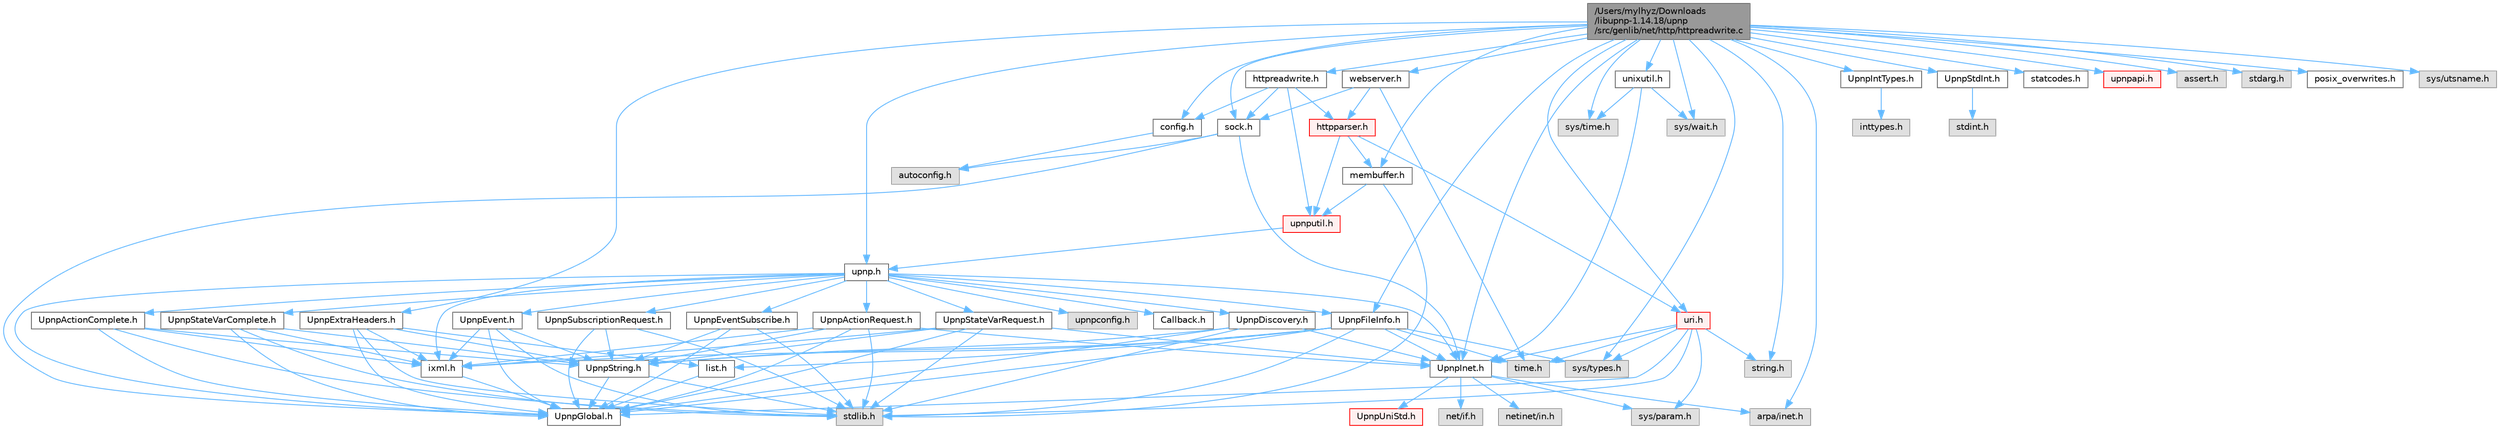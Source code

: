 digraph "/Users/mylhyz/Downloads/libupnp-1.14.18/upnp/src/genlib/net/http/httpreadwrite.c"
{
 // LATEX_PDF_SIZE
  bgcolor="transparent";
  edge [fontname=Helvetica,fontsize=10,labelfontname=Helvetica,labelfontsize=10];
  node [fontname=Helvetica,fontsize=10,shape=box,height=0.2,width=0.4];
  Node1 [id="Node000001",label="/Users/mylhyz/Downloads\l/libupnp-1.14.18/upnp\l/src/genlib/net/http/httpreadwrite.c",height=0.2,width=0.4,color="gray40", fillcolor="grey60", style="filled", fontcolor="black",tooltip=" "];
  Node1 -> Node2 [id="edge1_Node000001_Node000002",color="steelblue1",style="solid",tooltip=" "];
  Node2 [id="Node000002",label="config.h",height=0.2,width=0.4,color="grey40", fillcolor="white", style="filled",URL="$config_8h_source.html",tooltip=" "];
  Node2 -> Node3 [id="edge2_Node000002_Node000003",color="steelblue1",style="solid",tooltip=" "];
  Node3 [id="Node000003",label="autoconfig.h",height=0.2,width=0.4,color="grey60", fillcolor="#E0E0E0", style="filled",tooltip=" "];
  Node1 -> Node4 [id="edge3_Node000001_Node000004",color="steelblue1",style="solid",tooltip=" "];
  Node4 [id="Node000004",label="httpreadwrite.h",height=0.2,width=0.4,color="grey40", fillcolor="white", style="filled",URL="$httpreadwrite_8h_source.html",tooltip=" "];
  Node4 -> Node2 [id="edge4_Node000004_Node000002",color="steelblue1",style="solid",tooltip=" "];
  Node4 -> Node5 [id="edge5_Node000004_Node000005",color="steelblue1",style="solid",tooltip=" "];
  Node5 [id="Node000005",label="httpparser.h",height=0.2,width=0.4,color="red", fillcolor="#FFF0F0", style="filled",URL="$httpparser_8h.html",tooltip=" "];
  Node5 -> Node15 [id="edge6_Node000005_Node000015",color="steelblue1",style="solid",tooltip=" "];
  Node15 [id="Node000015",label="membuffer.h",height=0.2,width=0.4,color="grey40", fillcolor="white", style="filled",URL="$membuffer_8h.html",tooltip=" "];
  Node15 -> Node16 [id="edge7_Node000015_Node000016",color="steelblue1",style="solid",tooltip=" "];
  Node16 [id="Node000016",label="upnputil.h",height=0.2,width=0.4,color="red", fillcolor="#FFF0F0", style="filled",URL="$upnputil_8h.html",tooltip=" "];
  Node16 -> Node17 [id="edge8_Node000016_Node000017",color="steelblue1",style="solid",tooltip=" "];
  Node17 [id="Node000017",label="upnp.h",height=0.2,width=0.4,color="grey40", fillcolor="white", style="filled",URL="$upnp_8h.html",tooltip=" "];
  Node17 -> Node10 [id="edge9_Node000017_Node000010",color="steelblue1",style="solid",tooltip=" "];
  Node10 [id="Node000010",label="UpnpGlobal.h",height=0.2,width=0.4,color="grey40", fillcolor="white", style="filled",URL="$UpnpGlobal_8h.html",tooltip="Defines constants that for some reason are not defined on some systems."];
  Node17 -> Node18 [id="edge10_Node000017_Node000018",color="steelblue1",style="solid",tooltip=" "];
  Node18 [id="Node000018",label="UpnpInet.h",height=0.2,width=0.4,color="grey40", fillcolor="white", style="filled",URL="$UpnpInet_8h.html",tooltip="Provides a platform independent way to include TCP/IP types and functions."];
  Node18 -> Node11 [id="edge11_Node000018_Node000011",color="steelblue1",style="solid",tooltip=" "];
  Node11 [id="Node000011",label="UpnpUniStd.h",height=0.2,width=0.4,color="red", fillcolor="#FFF0F0", style="filled",URL="$UpnpUniStd_8h_source.html",tooltip=" "];
  Node18 -> Node9 [id="edge12_Node000018_Node000009",color="steelblue1",style="solid",tooltip=" "];
  Node9 [id="Node000009",label="sys/param.h",height=0.2,width=0.4,color="grey60", fillcolor="#E0E0E0", style="filled",tooltip=" "];
  Node18 -> Node19 [id="edge13_Node000018_Node000019",color="steelblue1",style="solid",tooltip=" "];
  Node19 [id="Node000019",label="arpa/inet.h",height=0.2,width=0.4,color="grey60", fillcolor="#E0E0E0", style="filled",tooltip=" "];
  Node18 -> Node20 [id="edge14_Node000018_Node000020",color="steelblue1",style="solid",tooltip=" "];
  Node20 [id="Node000020",label="net/if.h",height=0.2,width=0.4,color="grey60", fillcolor="#E0E0E0", style="filled",tooltip=" "];
  Node18 -> Node21 [id="edge15_Node000018_Node000021",color="steelblue1",style="solid",tooltip=" "];
  Node21 [id="Node000021",label="netinet/in.h",height=0.2,width=0.4,color="grey60", fillcolor="#E0E0E0", style="filled",tooltip=" "];
  Node17 -> Node22 [id="edge16_Node000017_Node000022",color="steelblue1",style="solid",tooltip=" "];
  Node22 [id="Node000022",label="ixml.h",height=0.2,width=0.4,color="grey40", fillcolor="white", style="filled",URL="$ixml_8h.html",tooltip=" "];
  Node22 -> Node10 [id="edge17_Node000022_Node000010",color="steelblue1",style="solid",tooltip=" "];
  Node17 -> Node23 [id="edge18_Node000017_Node000023",color="steelblue1",style="solid",tooltip=" "];
  Node23 [id="Node000023",label="upnpconfig.h",height=0.2,width=0.4,color="grey60", fillcolor="#E0E0E0", style="filled",tooltip=" "];
  Node17 -> Node24 [id="edge19_Node000017_Node000024",color="steelblue1",style="solid",tooltip=" "];
  Node24 [id="Node000024",label="UpnpActionComplete.h",height=0.2,width=0.4,color="grey40", fillcolor="white", style="filled",URL="$UpnpActionComplete_8h.html",tooltip="Header file for UpnpActionComplete methods."];
  Node24 -> Node25 [id="edge20_Node000024_Node000025",color="steelblue1",style="solid",tooltip=" "];
  Node25 [id="Node000025",label="stdlib.h",height=0.2,width=0.4,color="grey60", fillcolor="#E0E0E0", style="filled",tooltip=" "];
  Node24 -> Node10 [id="edge21_Node000024_Node000010",color="steelblue1",style="solid",tooltip=" "];
  Node24 -> Node26 [id="edge22_Node000024_Node000026",color="steelblue1",style="solid",tooltip=" "];
  Node26 [id="Node000026",label="UpnpString.h",height=0.2,width=0.4,color="grey40", fillcolor="white", style="filled",URL="$UpnpString_8h.html",tooltip="UpnpString object declaration."];
  Node26 -> Node10 [id="edge23_Node000026_Node000010",color="steelblue1",style="solid",tooltip=" "];
  Node26 -> Node25 [id="edge24_Node000026_Node000025",color="steelblue1",style="solid",tooltip=" "];
  Node24 -> Node22 [id="edge25_Node000024_Node000022",color="steelblue1",style="solid",tooltip=" "];
  Node17 -> Node27 [id="edge26_Node000017_Node000027",color="steelblue1",style="solid",tooltip=" "];
  Node27 [id="Node000027",label="UpnpActionRequest.h",height=0.2,width=0.4,color="grey40", fillcolor="white", style="filled",URL="$UpnpActionRequest_8h.html",tooltip="Header file for UpnpActionRequest methods."];
  Node27 -> Node25 [id="edge27_Node000027_Node000025",color="steelblue1",style="solid",tooltip=" "];
  Node27 -> Node10 [id="edge28_Node000027_Node000010",color="steelblue1",style="solid",tooltip=" "];
  Node27 -> Node18 [id="edge29_Node000027_Node000018",color="steelblue1",style="solid",tooltip=" "];
  Node27 -> Node26 [id="edge30_Node000027_Node000026",color="steelblue1",style="solid",tooltip=" "];
  Node27 -> Node22 [id="edge31_Node000027_Node000022",color="steelblue1",style="solid",tooltip=" "];
  Node17 -> Node28 [id="edge32_Node000017_Node000028",color="steelblue1",style="solid",tooltip=" "];
  Node28 [id="Node000028",label="UpnpDiscovery.h",height=0.2,width=0.4,color="grey40", fillcolor="white", style="filled",URL="$UpnpDiscovery_8h.html",tooltip="Header file for UpnpDiscovery methods."];
  Node28 -> Node25 [id="edge33_Node000028_Node000025",color="steelblue1",style="solid",tooltip=" "];
  Node28 -> Node10 [id="edge34_Node000028_Node000010",color="steelblue1",style="solid",tooltip=" "];
  Node28 -> Node18 [id="edge35_Node000028_Node000018",color="steelblue1",style="solid",tooltip=" "];
  Node28 -> Node26 [id="edge36_Node000028_Node000026",color="steelblue1",style="solid",tooltip=" "];
  Node17 -> Node29 [id="edge37_Node000017_Node000029",color="steelblue1",style="solid",tooltip=" "];
  Node29 [id="Node000029",label="UpnpEvent.h",height=0.2,width=0.4,color="grey40", fillcolor="white", style="filled",URL="$UpnpEvent_8h.html",tooltip="Header file for UpnpEvent methods."];
  Node29 -> Node25 [id="edge38_Node000029_Node000025",color="steelblue1",style="solid",tooltip=" "];
  Node29 -> Node10 [id="edge39_Node000029_Node000010",color="steelblue1",style="solid",tooltip=" "];
  Node29 -> Node26 [id="edge40_Node000029_Node000026",color="steelblue1",style="solid",tooltip=" "];
  Node29 -> Node22 [id="edge41_Node000029_Node000022",color="steelblue1",style="solid",tooltip=" "];
  Node17 -> Node30 [id="edge42_Node000017_Node000030",color="steelblue1",style="solid",tooltip=" "];
  Node30 [id="Node000030",label="UpnpEventSubscribe.h",height=0.2,width=0.4,color="grey40", fillcolor="white", style="filled",URL="$UpnpEventSubscribe_8h.html",tooltip="Header file for UpnpEventSubscribe methods."];
  Node30 -> Node25 [id="edge43_Node000030_Node000025",color="steelblue1",style="solid",tooltip=" "];
  Node30 -> Node10 [id="edge44_Node000030_Node000010",color="steelblue1",style="solid",tooltip=" "];
  Node30 -> Node26 [id="edge45_Node000030_Node000026",color="steelblue1",style="solid",tooltip=" "];
  Node17 -> Node31 [id="edge46_Node000017_Node000031",color="steelblue1",style="solid",tooltip=" "];
  Node31 [id="Node000031",label="UpnpFileInfo.h",height=0.2,width=0.4,color="grey40", fillcolor="white", style="filled",URL="$UpnpFileInfo_8h.html",tooltip="Header file for UpnpFileInfo methods."];
  Node31 -> Node25 [id="edge47_Node000031_Node000025",color="steelblue1",style="solid",tooltip=" "];
  Node31 -> Node10 [id="edge48_Node000031_Node000010",color="steelblue1",style="solid",tooltip=" "];
  Node31 -> Node18 [id="edge49_Node000031_Node000018",color="steelblue1",style="solid",tooltip=" "];
  Node31 -> Node26 [id="edge50_Node000031_Node000026",color="steelblue1",style="solid",tooltip=" "];
  Node31 -> Node22 [id="edge51_Node000031_Node000022",color="steelblue1",style="solid",tooltip=" "];
  Node31 -> Node32 [id="edge52_Node000031_Node000032",color="steelblue1",style="solid",tooltip=" "];
  Node32 [id="Node000032",label="list.h",height=0.2,width=0.4,color="grey40", fillcolor="white", style="filled",URL="$list_8h_source.html",tooltip=" "];
  Node32 -> Node10 [id="edge53_Node000032_Node000010",color="steelblue1",style="solid",tooltip=" "];
  Node31 -> Node33 [id="edge54_Node000031_Node000033",color="steelblue1",style="solid",tooltip=" "];
  Node33 [id="Node000033",label="sys/types.h",height=0.2,width=0.4,color="grey60", fillcolor="#E0E0E0", style="filled",tooltip=" "];
  Node31 -> Node34 [id="edge55_Node000031_Node000034",color="steelblue1",style="solid",tooltip=" "];
  Node34 [id="Node000034",label="time.h",height=0.2,width=0.4,color="grey60", fillcolor="#E0E0E0", style="filled",tooltip=" "];
  Node17 -> Node35 [id="edge56_Node000017_Node000035",color="steelblue1",style="solid",tooltip=" "];
  Node35 [id="Node000035",label="UpnpStateVarComplete.h",height=0.2,width=0.4,color="grey40", fillcolor="white", style="filled",URL="$UpnpStateVarComplete_8h.html",tooltip="Header file for UpnpStateVarComplete methods."];
  Node35 -> Node25 [id="edge57_Node000035_Node000025",color="steelblue1",style="solid",tooltip=" "];
  Node35 -> Node10 [id="edge58_Node000035_Node000010",color="steelblue1",style="solid",tooltip=" "];
  Node35 -> Node26 [id="edge59_Node000035_Node000026",color="steelblue1",style="solid",tooltip=" "];
  Node35 -> Node22 [id="edge60_Node000035_Node000022",color="steelblue1",style="solid",tooltip=" "];
  Node17 -> Node36 [id="edge61_Node000017_Node000036",color="steelblue1",style="solid",tooltip=" "];
  Node36 [id="Node000036",label="UpnpStateVarRequest.h",height=0.2,width=0.4,color="grey40", fillcolor="white", style="filled",URL="$UpnpStateVarRequest_8h.html",tooltip="Header file for UpnpStateVarRequest methods."];
  Node36 -> Node25 [id="edge62_Node000036_Node000025",color="steelblue1",style="solid",tooltip=" "];
  Node36 -> Node10 [id="edge63_Node000036_Node000010",color="steelblue1",style="solid",tooltip=" "];
  Node36 -> Node18 [id="edge64_Node000036_Node000018",color="steelblue1",style="solid",tooltip=" "];
  Node36 -> Node26 [id="edge65_Node000036_Node000026",color="steelblue1",style="solid",tooltip=" "];
  Node36 -> Node22 [id="edge66_Node000036_Node000022",color="steelblue1",style="solid",tooltip=" "];
  Node17 -> Node37 [id="edge67_Node000017_Node000037",color="steelblue1",style="solid",tooltip=" "];
  Node37 [id="Node000037",label="UpnpSubscriptionRequest.h",height=0.2,width=0.4,color="grey40", fillcolor="white", style="filled",URL="$UpnpSubscriptionRequest_8h.html",tooltip="Header file for UpnpSubscriptionRequest methods."];
  Node37 -> Node25 [id="edge68_Node000037_Node000025",color="steelblue1",style="solid",tooltip=" "];
  Node37 -> Node10 [id="edge69_Node000037_Node000010",color="steelblue1",style="solid",tooltip=" "];
  Node37 -> Node26 [id="edge70_Node000037_Node000026",color="steelblue1",style="solid",tooltip=" "];
  Node17 -> Node38 [id="edge71_Node000017_Node000038",color="steelblue1",style="solid",tooltip=" "];
  Node38 [id="Node000038",label="Callback.h",height=0.2,width=0.4,color="grey40", fillcolor="white", style="filled",URL="$Callback_8h.html",tooltip=" "];
  Node15 -> Node25 [id="edge72_Node000015_Node000025",color="steelblue1",style="solid",tooltip=" "];
  Node5 -> Node16 [id="edge73_Node000005_Node000016",color="steelblue1",style="solid",tooltip=" "];
  Node5 -> Node39 [id="edge74_Node000005_Node000039",color="steelblue1",style="solid",tooltip=" "];
  Node39 [id="Node000039",label="uri.h",height=0.2,width=0.4,color="red", fillcolor="#FFF0F0", style="filled",URL="$uri_8h.html",tooltip=" "];
  Node39 -> Node9 [id="edge75_Node000039_Node000009",color="steelblue1",style="solid",tooltip=" "];
  Node39 -> Node10 [id="edge76_Node000039_Node000010",color="steelblue1",style="solid",tooltip=" "];
  Node39 -> Node18 [id="edge77_Node000039_Node000018",color="steelblue1",style="solid",tooltip=" "];
  Node39 -> Node25 [id="edge78_Node000039_Node000025",color="steelblue1",style="solid",tooltip=" "];
  Node39 -> Node42 [id="edge79_Node000039_Node000042",color="steelblue1",style="solid",tooltip=" "];
  Node42 [id="Node000042",label="string.h",height=0.2,width=0.4,color="grey60", fillcolor="#E0E0E0", style="filled",tooltip=" "];
  Node39 -> Node33 [id="edge80_Node000039_Node000033",color="steelblue1",style="solid",tooltip=" "];
  Node39 -> Node34 [id="edge81_Node000039_Node000034",color="steelblue1",style="solid",tooltip=" "];
  Node4 -> Node44 [id="edge82_Node000004_Node000044",color="steelblue1",style="solid",tooltip=" "];
  Node44 [id="Node000044",label="sock.h",height=0.2,width=0.4,color="grey40", fillcolor="white", style="filled",URL="$sock_8h.html",tooltip=" "];
  Node44 -> Node10 [id="edge83_Node000044_Node000010",color="steelblue1",style="solid",tooltip=" "];
  Node44 -> Node18 [id="edge84_Node000044_Node000018",color="steelblue1",style="solid",tooltip=" "];
  Node44 -> Node3 [id="edge85_Node000044_Node000003",color="steelblue1",style="solid",tooltip=" "];
  Node4 -> Node16 [id="edge86_Node000004_Node000016",color="steelblue1",style="solid",tooltip=" "];
  Node1 -> Node45 [id="edge87_Node000001_Node000045",color="steelblue1",style="solid",tooltip=" "];
  Node45 [id="Node000045",label="UpnpExtraHeaders.h",height=0.2,width=0.4,color="grey40", fillcolor="white", style="filled",URL="$UpnpExtraHeaders_8h.html",tooltip="Header file for UpnpExtraHeaders methods."];
  Node45 -> Node25 [id="edge88_Node000045_Node000025",color="steelblue1",style="solid",tooltip=" "];
  Node45 -> Node10 [id="edge89_Node000045_Node000010",color="steelblue1",style="solid",tooltip=" "];
  Node45 -> Node26 [id="edge90_Node000045_Node000026",color="steelblue1",style="solid",tooltip=" "];
  Node45 -> Node22 [id="edge91_Node000045_Node000022",color="steelblue1",style="solid",tooltip=" "];
  Node45 -> Node32 [id="edge92_Node000045_Node000032",color="steelblue1",style="solid",tooltip=" "];
  Node1 -> Node31 [id="edge93_Node000001_Node000031",color="steelblue1",style="solid",tooltip=" "];
  Node1 -> Node18 [id="edge94_Node000001_Node000018",color="steelblue1",style="solid",tooltip=" "];
  Node1 -> Node46 [id="edge95_Node000001_Node000046",color="steelblue1",style="solid",tooltip=" "];
  Node46 [id="Node000046",label="UpnpIntTypes.h",height=0.2,width=0.4,color="grey40", fillcolor="white", style="filled",URL="$UpnpIntTypes_8h_source.html",tooltip=" "];
  Node46 -> Node47 [id="edge96_Node000046_Node000047",color="steelblue1",style="solid",tooltip=" "];
  Node47 [id="Node000047",label="inttypes.h",height=0.2,width=0.4,color="grey60", fillcolor="#E0E0E0", style="filled",tooltip=" "];
  Node1 -> Node48 [id="edge97_Node000001_Node000048",color="steelblue1",style="solid",tooltip=" "];
  Node48 [id="Node000048",label="UpnpStdInt.h",height=0.2,width=0.4,color="grey40", fillcolor="white", style="filled",URL="$UpnpStdInt_8h_source.html",tooltip=" "];
  Node48 -> Node49 [id="edge98_Node000048_Node000049",color="steelblue1",style="solid",tooltip=" "];
  Node49 [id="Node000049",label="stdint.h",height=0.2,width=0.4,color="grey60", fillcolor="#E0E0E0", style="filled",tooltip=" "];
  Node1 -> Node15 [id="edge99_Node000001_Node000015",color="steelblue1",style="solid",tooltip=" "];
  Node1 -> Node44 [id="edge100_Node000001_Node000044",color="steelblue1",style="solid",tooltip=" "];
  Node1 -> Node50 [id="edge101_Node000001_Node000050",color="steelblue1",style="solid",tooltip=" "];
  Node50 [id="Node000050",label="statcodes.h",height=0.2,width=0.4,color="grey40", fillcolor="white", style="filled",URL="$statcodes_8h_source.html",tooltip=" "];
  Node1 -> Node51 [id="edge102_Node000001_Node000051",color="steelblue1",style="solid",tooltip=" "];
  Node51 [id="Node000051",label="unixutil.h",height=0.2,width=0.4,color="grey40", fillcolor="white", style="filled",URL="$unixutil_8h_source.html",tooltip=" "];
  Node51 -> Node18 [id="edge103_Node000051_Node000018",color="steelblue1",style="solid",tooltip=" "];
  Node51 -> Node52 [id="edge104_Node000051_Node000052",color="steelblue1",style="solid",tooltip=" "];
  Node52 [id="Node000052",label="sys/time.h",height=0.2,width=0.4,color="grey60", fillcolor="#E0E0E0", style="filled",tooltip=" "];
  Node51 -> Node53 [id="edge105_Node000051_Node000053",color="steelblue1",style="solid",tooltip=" "];
  Node53 [id="Node000053",label="sys/wait.h",height=0.2,width=0.4,color="grey60", fillcolor="#E0E0E0", style="filled",tooltip=" "];
  Node1 -> Node17 [id="edge106_Node000001_Node000017",color="steelblue1",style="solid",tooltip=" "];
  Node1 -> Node54 [id="edge107_Node000001_Node000054",color="steelblue1",style="solid",tooltip=" "];
  Node54 [id="Node000054",label="upnpapi.h",height=0.2,width=0.4,color="red", fillcolor="#FFF0F0", style="filled",URL="$upnpapi_8h.html",tooltip=" "];
  Node1 -> Node39 [id="edge108_Node000001_Node000039",color="steelblue1",style="solid",tooltip=" "];
  Node1 -> Node63 [id="edge109_Node000001_Node000063",color="steelblue1",style="solid",tooltip=" "];
  Node63 [id="Node000063",label="webserver.h",height=0.2,width=0.4,color="grey40", fillcolor="white", style="filled",URL="$webserver_8h_source.html",tooltip=" "];
  Node63 -> Node5 [id="edge110_Node000063_Node000005",color="steelblue1",style="solid",tooltip=" "];
  Node63 -> Node44 [id="edge111_Node000063_Node000044",color="steelblue1",style="solid",tooltip=" "];
  Node63 -> Node34 [id="edge112_Node000063_Node000034",color="steelblue1",style="solid",tooltip=" "];
  Node1 -> Node64 [id="edge113_Node000001_Node000064",color="steelblue1",style="solid",tooltip=" "];
  Node64 [id="Node000064",label="assert.h",height=0.2,width=0.4,color="grey60", fillcolor="#E0E0E0", style="filled",tooltip=" "];
  Node1 -> Node65 [id="edge114_Node000001_Node000065",color="steelblue1",style="solid",tooltip=" "];
  Node65 [id="Node000065",label="stdarg.h",height=0.2,width=0.4,color="grey60", fillcolor="#E0E0E0", style="filled",tooltip=" "];
  Node1 -> Node42 [id="edge115_Node000001_Node000042",color="steelblue1",style="solid",tooltip=" "];
  Node1 -> Node66 [id="edge116_Node000001_Node000066",color="steelblue1",style="solid",tooltip=" "];
  Node66 [id="Node000066",label="posix_overwrites.h",height=0.2,width=0.4,color="grey40", fillcolor="white", style="filled",URL="$posix__overwrites_8h_source.html",tooltip=" "];
  Node1 -> Node19 [id="edge117_Node000001_Node000019",color="steelblue1",style="solid",tooltip=" "];
  Node1 -> Node52 [id="edge118_Node000001_Node000052",color="steelblue1",style="solid",tooltip=" "];
  Node1 -> Node33 [id="edge119_Node000001_Node000033",color="steelblue1",style="solid",tooltip=" "];
  Node1 -> Node67 [id="edge120_Node000001_Node000067",color="steelblue1",style="solid",tooltip=" "];
  Node67 [id="Node000067",label="sys/utsname.h",height=0.2,width=0.4,color="grey60", fillcolor="#E0E0E0", style="filled",tooltip=" "];
  Node1 -> Node53 [id="edge121_Node000001_Node000053",color="steelblue1",style="solid",tooltip=" "];
}

